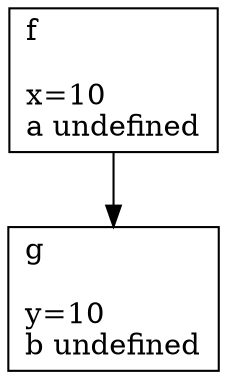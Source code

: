 digraph G {
    f [shape=box, label="f\l\lx=10\la undefined"]
    g [shape=box, label="g\l\ly=10\lb undefined"]
    //h [shape=box, label="h\l\lz=15"]
    f -> g
    //g -> h
}
